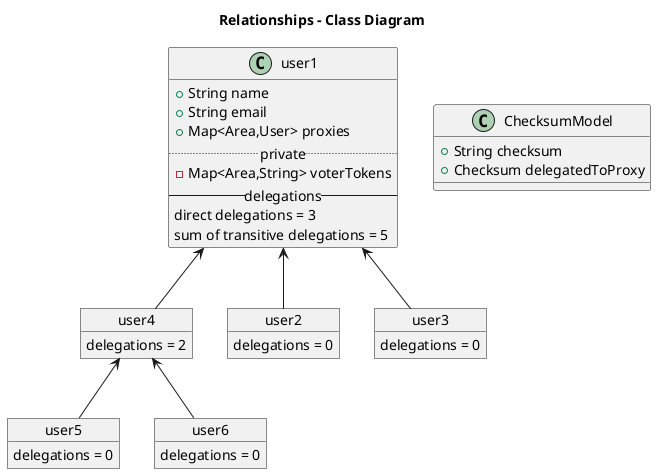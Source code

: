 @startuml

title Relationships - Class Diagram

class user1 {
  + String name
  + String email
  + Map<Area,User> proxies
  .. private ..
  - Map<Area,String> voterTokens
  -- delegations  --
  direct delegations = 3
  sum of transitive delegations = 5
}

class ChecksumModel {
  + String checksum
  + Checksum delegatedToProxy
}

object user2 {
  delegations = 0
}
object user3 {
  delegations = 0
}
object user4 {
  delegations = 2
}
object user5 {
  delegations = 0
}
object user6 {
  delegations = 0
}

user2 -up-> user1
user3 -up-> user1
user4 -up-> user1
user5 -up-> user4
user6 -up-> user4


@enduml
